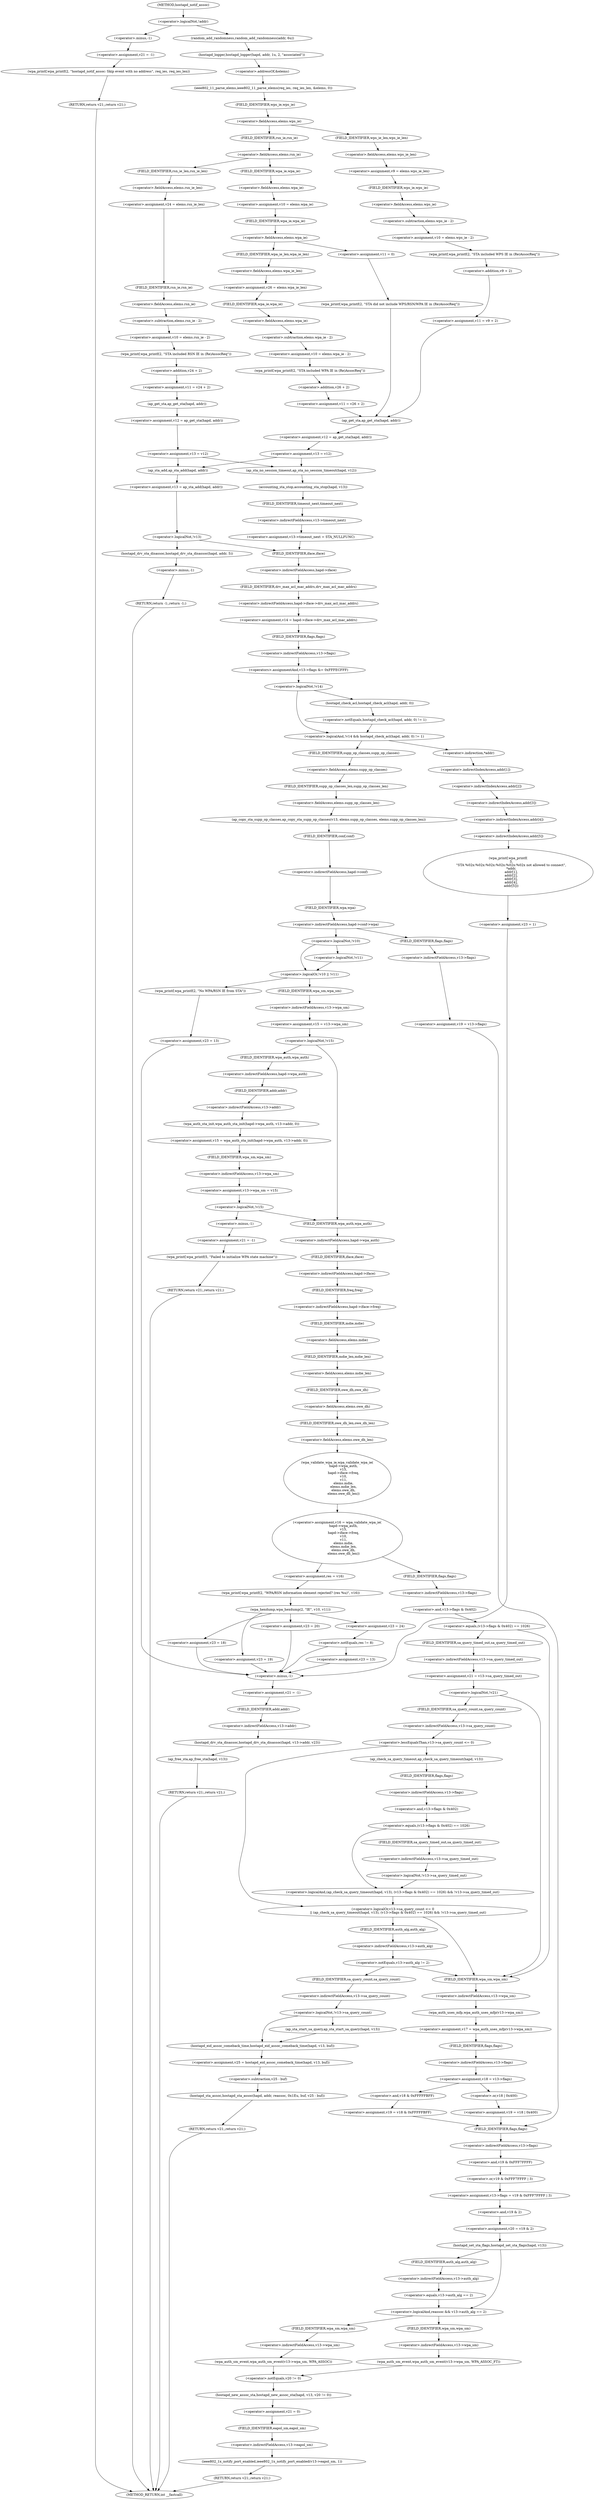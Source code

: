 digraph hostapd_notif_assoc {  
"1000149" [label = "(<operator>.logicalNot,!addr)" ]
"1000152" [label = "(<operator>.assignment,v21 = -1)" ]
"1000154" [label = "(<operator>.minus,-1)" ]
"1000156" [label = "(wpa_printf,wpa_printf(2, \"hostapd_notif_assoc: Skip event with no address\", req_ies, req_ies_len))" ]
"1000161" [label = "(RETURN,return v21;,return v21;)" ]
"1000163" [label = "(random_add_randomness,random_add_randomness(addr, 6u))" ]
"1000166" [label = "(hostapd_logger,hostapd_logger(hapd, addr, 1u, 2, \"associated\"))" ]
"1000172" [label = "(ieee802_11_parse_elems,ieee802_11_parse_elems(req_ies, req_ies_len, &elems, 0))" ]
"1000175" [label = "(<operator>.addressOf,&elems)" ]
"1000179" [label = "(<operator>.fieldAccess,elems.wps_ie)" ]
"1000181" [label = "(FIELD_IDENTIFIER,wps_ie,wps_ie)" ]
"1000183" [label = "(<operator>.assignment,v9 = elems.wps_ie_len)" ]
"1000185" [label = "(<operator>.fieldAccess,elems.wps_ie_len)" ]
"1000187" [label = "(FIELD_IDENTIFIER,wps_ie_len,wps_ie_len)" ]
"1000188" [label = "(<operator>.assignment,v10 = elems.wps_ie - 2)" ]
"1000190" [label = "(<operator>.subtraction,elems.wps_ie - 2)" ]
"1000191" [label = "(<operator>.fieldAccess,elems.wps_ie)" ]
"1000193" [label = "(FIELD_IDENTIFIER,wps_ie,wps_ie)" ]
"1000195" [label = "(wpa_printf,wpa_printf(2, \"STA included WPS IE in (Re)AssocReq\"))" ]
"1000198" [label = "(<operator>.assignment,v11 = v9 + 2)" ]
"1000200" [label = "(<operator>.addition,v9 + 2)" ]
"1000206" [label = "(<operator>.fieldAccess,elems.rsn_ie)" ]
"1000208" [label = "(FIELD_IDENTIFIER,rsn_ie,rsn_ie)" ]
"1000210" [label = "(<operator>.assignment,v24 = elems.rsn_ie_len)" ]
"1000212" [label = "(<operator>.fieldAccess,elems.rsn_ie_len)" ]
"1000214" [label = "(FIELD_IDENTIFIER,rsn_ie_len,rsn_ie_len)" ]
"1000215" [label = "(<operator>.assignment,v10 = elems.rsn_ie - 2)" ]
"1000217" [label = "(<operator>.subtraction,elems.rsn_ie - 2)" ]
"1000218" [label = "(<operator>.fieldAccess,elems.rsn_ie)" ]
"1000220" [label = "(FIELD_IDENTIFIER,rsn_ie,rsn_ie)" ]
"1000222" [label = "(wpa_printf,wpa_printf(2, \"STA included RSN IE in (Re)AssocReq\"))" ]
"1000225" [label = "(<operator>.assignment,v11 = v24 + 2)" ]
"1000227" [label = "(<operator>.addition,v24 + 2)" ]
"1000230" [label = "(<operator>.assignment,v12 = ap_get_sta(hapd, addr))" ]
"1000232" [label = "(ap_get_sta,ap_get_sta(hapd, addr))" ]
"1000235" [label = "(<operator>.assignment,v13 = v12)" ]
"1000242" [label = "(<operator>.assignment,v10 = elems.wpa_ie)" ]
"1000244" [label = "(<operator>.fieldAccess,elems.wpa_ie)" ]
"1000246" [label = "(FIELD_IDENTIFIER,wpa_ie,wpa_ie)" ]
"1000248" [label = "(<operator>.fieldAccess,elems.wpa_ie)" ]
"1000250" [label = "(FIELD_IDENTIFIER,wpa_ie,wpa_ie)" ]
"1000252" [label = "(<operator>.assignment,v26 = elems.wpa_ie_len)" ]
"1000254" [label = "(<operator>.fieldAccess,elems.wpa_ie_len)" ]
"1000256" [label = "(FIELD_IDENTIFIER,wpa_ie_len,wpa_ie_len)" ]
"1000257" [label = "(<operator>.assignment,v10 = elems.wpa_ie - 2)" ]
"1000259" [label = "(<operator>.subtraction,elems.wpa_ie - 2)" ]
"1000260" [label = "(<operator>.fieldAccess,elems.wpa_ie)" ]
"1000262" [label = "(FIELD_IDENTIFIER,wpa_ie,wpa_ie)" ]
"1000264" [label = "(wpa_printf,wpa_printf(2, \"STA included WPA IE in (Re)AssocReq\"))" ]
"1000267" [label = "(<operator>.assignment,v11 = v26 + 2)" ]
"1000269" [label = "(<operator>.addition,v26 + 2)" ]
"1000274" [label = "(<operator>.assignment,v11 = 0)" ]
"1000277" [label = "(wpa_printf,wpa_printf(2, \"STA did not include WPS/RSN/WPA IE in (Re)AssocReq\"))" ]
"1000280" [label = "(<operator>.assignment,v12 = ap_get_sta(hapd, addr))" ]
"1000282" [label = "(ap_get_sta,ap_get_sta(hapd, addr))" ]
"1000285" [label = "(<operator>.assignment,v13 = v12)" ]
"1000292" [label = "(ap_sta_no_session_timeout,ap_sta_no_session_timeout(hapd, v12))" ]
"1000295" [label = "(accounting_sta_stop,accounting_sta_stop(hapd, v13))" ]
"1000298" [label = "(<operator>.assignment,v13->timeout_next = STA_NULLFUNC)" ]
"1000299" [label = "(<operator>.indirectFieldAccess,v13->timeout_next)" ]
"1000301" [label = "(FIELD_IDENTIFIER,timeout_next,timeout_next)" ]
"1000305" [label = "(<operator>.assignment,v13 = ap_sta_add(hapd, addr))" ]
"1000307" [label = "(ap_sta_add,ap_sta_add(hapd, addr))" ]
"1000311" [label = "(<operator>.logicalNot,!v13)" ]
"1000314" [label = "(hostapd_drv_sta_disassoc,hostapd_drv_sta_disassoc(hapd, addr, 5))" ]
"1000318" [label = "(RETURN,return -1;,return -1;)" ]
"1000319" [label = "(<operator>.minus,-1)" ]
"1000322" [label = "(<operator>.assignment,v14 = hapd->iface->drv_max_acl_mac_addrs)" ]
"1000324" [label = "(<operator>.indirectFieldAccess,hapd->iface->drv_max_acl_mac_addrs)" ]
"1000325" [label = "(<operator>.indirectFieldAccess,hapd->iface)" ]
"1000327" [label = "(FIELD_IDENTIFIER,iface,iface)" ]
"1000328" [label = "(FIELD_IDENTIFIER,drv_max_acl_mac_addrs,drv_max_acl_mac_addrs)" ]
"1000329" [label = "(<operators>.assignmentAnd,v13->flags &= 0xFFFECFFF)" ]
"1000330" [label = "(<operator>.indirectFieldAccess,v13->flags)" ]
"1000332" [label = "(FIELD_IDENTIFIER,flags,flags)" ]
"1000335" [label = "(<operator>.logicalAnd,!v14 && hostapd_check_acl(hapd, addr, 0) != 1)" ]
"1000336" [label = "(<operator>.logicalNot,!v14)" ]
"1000338" [label = "(<operator>.notEquals,hostapd_check_acl(hapd, addr, 0) != 1)" ]
"1000339" [label = "(hostapd_check_acl,hostapd_check_acl(hapd, addr, 0))" ]
"1000345" [label = "(wpa_printf,wpa_printf(\n      3,\n      \"STA %02x:%02x:%02x:%02x:%02x:%02x not allowed to connect\",\n      *addr,\n      addr[1],\n      addr[2],\n      addr[3],\n      addr[4],\n      addr[5]))" ]
"1000348" [label = "(<operator>.indirection,*addr)" ]
"1000350" [label = "(<operator>.indirectIndexAccess,addr[1])" ]
"1000353" [label = "(<operator>.indirectIndexAccess,addr[2])" ]
"1000356" [label = "(<operator>.indirectIndexAccess,addr[3])" ]
"1000359" [label = "(<operator>.indirectIndexAccess,addr[4])" ]
"1000362" [label = "(<operator>.indirectIndexAccess,addr[5])" ]
"1000365" [label = "(<operator>.assignment,v23 = 1)" ]
"1000369" [label = "(<operator>.assignment,v21 = -1)" ]
"1000371" [label = "(<operator>.minus,-1)" ]
"1000373" [label = "(hostapd_drv_sta_disassoc,hostapd_drv_sta_disassoc(hapd, v13->addr, v23))" ]
"1000375" [label = "(<operator>.indirectFieldAccess,v13->addr)" ]
"1000377" [label = "(FIELD_IDENTIFIER,addr,addr)" ]
"1000379" [label = "(ap_free_sta,ap_free_sta(hapd, v13))" ]
"1000382" [label = "(RETURN,return v21;,return v21;)" ]
"1000384" [label = "(ap_copy_sta_supp_op_classes,ap_copy_sta_supp_op_classes(v13, elems.supp_op_classes, elems.supp_op_classes_len))" ]
"1000386" [label = "(<operator>.fieldAccess,elems.supp_op_classes)" ]
"1000388" [label = "(FIELD_IDENTIFIER,supp_op_classes,supp_op_classes)" ]
"1000389" [label = "(<operator>.fieldAccess,elems.supp_op_classes_len)" ]
"1000391" [label = "(FIELD_IDENTIFIER,supp_op_classes_len,supp_op_classes_len)" ]
"1000393" [label = "(<operator>.indirectFieldAccess,hapd->conf->wpa)" ]
"1000394" [label = "(<operator>.indirectFieldAccess,hapd->conf)" ]
"1000396" [label = "(FIELD_IDENTIFIER,conf,conf)" ]
"1000397" [label = "(FIELD_IDENTIFIER,wpa,wpa)" ]
"1000400" [label = "(<operator>.logicalOr,!v10 || !v11)" ]
"1000401" [label = "(<operator>.logicalNot,!v10)" ]
"1000403" [label = "(<operator>.logicalNot,!v11)" ]
"1000406" [label = "(wpa_printf,wpa_printf(2, \"No WPA/RSN IE from STA\"))" ]
"1000409" [label = "(<operator>.assignment,v23 = 13)" ]
"1000413" [label = "(<operator>.assignment,v15 = v13->wpa_sm)" ]
"1000415" [label = "(<operator>.indirectFieldAccess,v13->wpa_sm)" ]
"1000417" [label = "(FIELD_IDENTIFIER,wpa_sm,wpa_sm)" ]
"1000419" [label = "(<operator>.logicalNot,!v15)" ]
"1000422" [label = "(<operator>.assignment,v15 = wpa_auth_sta_init(hapd->wpa_auth, v13->addr, 0))" ]
"1000424" [label = "(wpa_auth_sta_init,wpa_auth_sta_init(hapd->wpa_auth, v13->addr, 0))" ]
"1000425" [label = "(<operator>.indirectFieldAccess,hapd->wpa_auth)" ]
"1000427" [label = "(FIELD_IDENTIFIER,wpa_auth,wpa_auth)" ]
"1000428" [label = "(<operator>.indirectFieldAccess,v13->addr)" ]
"1000430" [label = "(FIELD_IDENTIFIER,addr,addr)" ]
"1000432" [label = "(<operator>.assignment,v13->wpa_sm = v15)" ]
"1000433" [label = "(<operator>.indirectFieldAccess,v13->wpa_sm)" ]
"1000435" [label = "(FIELD_IDENTIFIER,wpa_sm,wpa_sm)" ]
"1000438" [label = "(<operator>.logicalNot,!v15)" ]
"1000441" [label = "(<operator>.assignment,v21 = -1)" ]
"1000443" [label = "(<operator>.minus,-1)" ]
"1000445" [label = "(wpa_printf,wpa_printf(5, \"Failed to initialize WPA state machine\"))" ]
"1000448" [label = "(RETURN,return v21;,return v21;)" ]
"1000450" [label = "(<operator>.assignment,v16 = wpa_validate_wpa_ie(\n            hapd->wpa_auth,\n            v15,\n            hapd->iface->freq,\n            v10,\n            v11,\n            elems.mdie,\n            elems.mdie_len,\n            elems.owe_dh,\n            elems.owe_dh_len))" ]
"1000452" [label = "(wpa_validate_wpa_ie,wpa_validate_wpa_ie(\n            hapd->wpa_auth,\n            v15,\n            hapd->iface->freq,\n            v10,\n            v11,\n            elems.mdie,\n            elems.mdie_len,\n            elems.owe_dh,\n            elems.owe_dh_len))" ]
"1000453" [label = "(<operator>.indirectFieldAccess,hapd->wpa_auth)" ]
"1000455" [label = "(FIELD_IDENTIFIER,wpa_auth,wpa_auth)" ]
"1000457" [label = "(<operator>.indirectFieldAccess,hapd->iface->freq)" ]
"1000458" [label = "(<operator>.indirectFieldAccess,hapd->iface)" ]
"1000460" [label = "(FIELD_IDENTIFIER,iface,iface)" ]
"1000461" [label = "(FIELD_IDENTIFIER,freq,freq)" ]
"1000464" [label = "(<operator>.fieldAccess,elems.mdie)" ]
"1000466" [label = "(FIELD_IDENTIFIER,mdie,mdie)" ]
"1000467" [label = "(<operator>.fieldAccess,elems.mdie_len)" ]
"1000469" [label = "(FIELD_IDENTIFIER,mdie_len,mdie_len)" ]
"1000470" [label = "(<operator>.fieldAccess,elems.owe_dh)" ]
"1000472" [label = "(FIELD_IDENTIFIER,owe_dh,owe_dh)" ]
"1000473" [label = "(<operator>.fieldAccess,elems.owe_dh_len)" ]
"1000475" [label = "(FIELD_IDENTIFIER,owe_dh_len,owe_dh_len)" ]
"1000479" [label = "(<operator>.assignment,res = v16)" ]
"1000482" [label = "(wpa_printf,wpa_printf(2, \"WPA/RSN information element rejected? (res %u)\", v16))" ]
"1000486" [label = "(wpa_hexdump,wpa_hexdump(2, \"IE\", v10, v11))" ]
"1000495" [label = "(<operator>.assignment,v23 = 18)" ]
"1000500" [label = "(<operator>.assignment,v23 = 19)" ]
"1000505" [label = "(<operator>.assignment,v23 = 20)" ]
"1000510" [label = "(<operator>.assignment,v23 = 24)" ]
"1000514" [label = "(<operator>.notEquals,res != 8)" ]
"1000517" [label = "(<operator>.assignment,v23 = 13)" ]
"1000523" [label = "(<operator>.equals,(v13->flags & 0x402) == 1026)" ]
"1000524" [label = "(<operator>.and,v13->flags & 0x402)" ]
"1000525" [label = "(<operator>.indirectFieldAccess,v13->flags)" ]
"1000527" [label = "(FIELD_IDENTIFIER,flags,flags)" ]
"1000531" [label = "(<operator>.assignment,v21 = v13->sa_query_timed_out)" ]
"1000533" [label = "(<operator>.indirectFieldAccess,v13->sa_query_timed_out)" ]
"1000535" [label = "(FIELD_IDENTIFIER,sa_query_timed_out,sa_query_timed_out)" ]
"1000537" [label = "(<operator>.logicalNot,!v21)" ]
"1000541" [label = "(<operator>.logicalOr,v13->sa_query_count <= 0\n          || (ap_check_sa_query_timeout(hapd, v13), (v13->flags & 0x402) == 1026) && !v13->sa_query_timed_out)" ]
"1000542" [label = "(<operator>.lessEqualsThan,v13->sa_query_count <= 0)" ]
"1000543" [label = "(<operator>.indirectFieldAccess,v13->sa_query_count)" ]
"1000545" [label = "(FIELD_IDENTIFIER,sa_query_count,sa_query_count)" ]
"1000547" [label = "(<operator>.logicalAnd,(ap_check_sa_query_timeout(hapd, v13), (v13->flags & 0x402) == 1026) && !v13->sa_query_timed_out)" ]
"1000549" [label = "(ap_check_sa_query_timeout,ap_check_sa_query_timeout(hapd, v13))" ]
"1000552" [label = "(<operator>.equals,(v13->flags & 0x402) == 1026)" ]
"1000553" [label = "(<operator>.and,v13->flags & 0x402)" ]
"1000554" [label = "(<operator>.indirectFieldAccess,v13->flags)" ]
"1000556" [label = "(FIELD_IDENTIFIER,flags,flags)" ]
"1000559" [label = "(<operator>.logicalNot,!v13->sa_query_timed_out)" ]
"1000560" [label = "(<operator>.indirectFieldAccess,v13->sa_query_timed_out)" ]
"1000562" [label = "(FIELD_IDENTIFIER,sa_query_timed_out,sa_query_timed_out)" ]
"1000565" [label = "(<operator>.notEquals,v13->auth_alg != 2)" ]
"1000566" [label = "(<operator>.indirectFieldAccess,v13->auth_alg)" ]
"1000568" [label = "(FIELD_IDENTIFIER,auth_alg,auth_alg)" ]
"1000572" [label = "(<operator>.logicalNot,!v13->sa_query_count)" ]
"1000573" [label = "(<operator>.indirectFieldAccess,v13->sa_query_count)" ]
"1000575" [label = "(FIELD_IDENTIFIER,sa_query_count,sa_query_count)" ]
"1000576" [label = "(ap_sta_start_sa_query,ap_sta_start_sa_query(hapd, v13))" ]
"1000579" [label = "(<operator>.assignment,v25 = hostapd_eid_assoc_comeback_time(hapd, v13, buf))" ]
"1000581" [label = "(hostapd_eid_assoc_comeback_time,hostapd_eid_assoc_comeback_time(hapd, v13, buf))" ]
"1000585" [label = "(hostapd_sta_assoc,hostapd_sta_assoc(hapd, addr, reassoc, 0x1Eu, buf, v25 - buf))" ]
"1000591" [label = "(<operator>.subtraction,v25 - buf)" ]
"1000594" [label = "(RETURN,return v21;,return v21;)" ]
"1000596" [label = "(<operator>.assignment,v17 = wpa_auth_uses_mfp(v13->wpa_sm))" ]
"1000598" [label = "(wpa_auth_uses_mfp,wpa_auth_uses_mfp(v13->wpa_sm))" ]
"1000599" [label = "(<operator>.indirectFieldAccess,v13->wpa_sm)" ]
"1000601" [label = "(FIELD_IDENTIFIER,wpa_sm,wpa_sm)" ]
"1000602" [label = "(<operator>.assignment,v18 = v13->flags)" ]
"1000604" [label = "(<operator>.indirectFieldAccess,v13->flags)" ]
"1000606" [label = "(FIELD_IDENTIFIER,flags,flags)" ]
"1000609" [label = "(<operator>.assignment,v19 = v18 | 0x400)" ]
"1000611" [label = "(<operator>.or,v18 | 0x400)" ]
"1000615" [label = "(<operator>.assignment,v19 = v18 & 0xFFFFFBFF)" ]
"1000617" [label = "(<operator>.and,v18 & 0xFFFFFBFF)" ]
"1000622" [label = "(<operator>.assignment,v19 = v13->flags)" ]
"1000624" [label = "(<operator>.indirectFieldAccess,v13->flags)" ]
"1000626" [label = "(FIELD_IDENTIFIER,flags,flags)" ]
"1000627" [label = "(<operator>.assignment,v13->flags = v19 & 0xFFF7FFFF | 3)" ]
"1000628" [label = "(<operator>.indirectFieldAccess,v13->flags)" ]
"1000630" [label = "(FIELD_IDENTIFIER,flags,flags)" ]
"1000631" [label = "(<operator>.or,v19 & 0xFFF7FFFF | 3)" ]
"1000632" [label = "(<operator>.and,v19 & 0xFFF7FFFF)" ]
"1000636" [label = "(<operator>.assignment,v20 = v19 & 2)" ]
"1000638" [label = "(<operator>.and,v19 & 2)" ]
"1000641" [label = "(hostapd_set_sta_flags,hostapd_set_sta_flags(hapd, v13))" ]
"1000645" [label = "(<operator>.logicalAnd,reassoc && v13->auth_alg == 2)" ]
"1000647" [label = "(<operator>.equals,v13->auth_alg == 2)" ]
"1000648" [label = "(<operator>.indirectFieldAccess,v13->auth_alg)" ]
"1000650" [label = "(FIELD_IDENTIFIER,auth_alg,auth_alg)" ]
"1000652" [label = "(wpa_auth_sm_event,wpa_auth_sm_event(v13->wpa_sm, WPA_ASSOC_FT))" ]
"1000653" [label = "(<operator>.indirectFieldAccess,v13->wpa_sm)" ]
"1000655" [label = "(FIELD_IDENTIFIER,wpa_sm,wpa_sm)" ]
"1000658" [label = "(wpa_auth_sm_event,wpa_auth_sm_event(v13->wpa_sm, WPA_ASSOC))" ]
"1000659" [label = "(<operator>.indirectFieldAccess,v13->wpa_sm)" ]
"1000661" [label = "(FIELD_IDENTIFIER,wpa_sm,wpa_sm)" ]
"1000663" [label = "(hostapd_new_assoc_sta,hostapd_new_assoc_sta(hapd, v13, v20 != 0))" ]
"1000666" [label = "(<operator>.notEquals,v20 != 0)" ]
"1000669" [label = "(<operator>.assignment,v21 = 0)" ]
"1000672" [label = "(ieee802_1x_notify_port_enabled,ieee802_1x_notify_port_enabled(v13->eapol_sm, 1))" ]
"1000673" [label = "(<operator>.indirectFieldAccess,v13->eapol_sm)" ]
"1000675" [label = "(FIELD_IDENTIFIER,eapol_sm,eapol_sm)" ]
"1000677" [label = "(RETURN,return v21;,return v21;)" ]
"1000121" [label = "(METHOD,hostapd_notif_assoc)" ]
"1000679" [label = "(METHOD_RETURN,int __fastcall)" ]
  "1000149" -> "1000154" 
  "1000149" -> "1000163" 
  "1000152" -> "1000156" 
  "1000154" -> "1000152" 
  "1000156" -> "1000161" 
  "1000161" -> "1000679" 
  "1000163" -> "1000166" 
  "1000166" -> "1000175" 
  "1000172" -> "1000181" 
  "1000175" -> "1000172" 
  "1000179" -> "1000187" 
  "1000179" -> "1000208" 
  "1000181" -> "1000179" 
  "1000183" -> "1000193" 
  "1000185" -> "1000183" 
  "1000187" -> "1000185" 
  "1000188" -> "1000195" 
  "1000190" -> "1000188" 
  "1000191" -> "1000190" 
  "1000193" -> "1000191" 
  "1000195" -> "1000200" 
  "1000198" -> "1000282" 
  "1000200" -> "1000198" 
  "1000206" -> "1000214" 
  "1000206" -> "1000246" 
  "1000208" -> "1000206" 
  "1000210" -> "1000220" 
  "1000212" -> "1000210" 
  "1000214" -> "1000212" 
  "1000215" -> "1000222" 
  "1000217" -> "1000215" 
  "1000218" -> "1000217" 
  "1000220" -> "1000218" 
  "1000222" -> "1000227" 
  "1000225" -> "1000232" 
  "1000227" -> "1000225" 
  "1000230" -> "1000235" 
  "1000232" -> "1000230" 
  "1000235" -> "1000292" 
  "1000235" -> "1000307" 
  "1000242" -> "1000250" 
  "1000244" -> "1000242" 
  "1000246" -> "1000244" 
  "1000248" -> "1000256" 
  "1000248" -> "1000274" 
  "1000250" -> "1000248" 
  "1000252" -> "1000262" 
  "1000254" -> "1000252" 
  "1000256" -> "1000254" 
  "1000257" -> "1000264" 
  "1000259" -> "1000257" 
  "1000260" -> "1000259" 
  "1000262" -> "1000260" 
  "1000264" -> "1000269" 
  "1000267" -> "1000282" 
  "1000269" -> "1000267" 
  "1000274" -> "1000277" 
  "1000277" -> "1000282" 
  "1000280" -> "1000285" 
  "1000282" -> "1000280" 
  "1000285" -> "1000292" 
  "1000285" -> "1000307" 
  "1000292" -> "1000295" 
  "1000295" -> "1000301" 
  "1000298" -> "1000327" 
  "1000299" -> "1000298" 
  "1000301" -> "1000299" 
  "1000305" -> "1000311" 
  "1000307" -> "1000305" 
  "1000311" -> "1000314" 
  "1000311" -> "1000327" 
  "1000314" -> "1000319" 
  "1000318" -> "1000679" 
  "1000319" -> "1000318" 
  "1000322" -> "1000332" 
  "1000324" -> "1000322" 
  "1000325" -> "1000328" 
  "1000327" -> "1000325" 
  "1000328" -> "1000324" 
  "1000329" -> "1000336" 
  "1000330" -> "1000329" 
  "1000332" -> "1000330" 
  "1000335" -> "1000348" 
  "1000335" -> "1000388" 
  "1000336" -> "1000335" 
  "1000336" -> "1000339" 
  "1000338" -> "1000335" 
  "1000339" -> "1000338" 
  "1000345" -> "1000365" 
  "1000348" -> "1000350" 
  "1000350" -> "1000353" 
  "1000353" -> "1000356" 
  "1000356" -> "1000359" 
  "1000359" -> "1000362" 
  "1000362" -> "1000345" 
  "1000365" -> "1000371" 
  "1000369" -> "1000377" 
  "1000371" -> "1000369" 
  "1000373" -> "1000379" 
  "1000375" -> "1000373" 
  "1000377" -> "1000375" 
  "1000379" -> "1000382" 
  "1000382" -> "1000679" 
  "1000384" -> "1000396" 
  "1000386" -> "1000391" 
  "1000388" -> "1000386" 
  "1000389" -> "1000384" 
  "1000391" -> "1000389" 
  "1000393" -> "1000401" 
  "1000393" -> "1000626" 
  "1000394" -> "1000397" 
  "1000396" -> "1000394" 
  "1000397" -> "1000393" 
  "1000400" -> "1000406" 
  "1000400" -> "1000417" 
  "1000401" -> "1000400" 
  "1000401" -> "1000403" 
  "1000403" -> "1000400" 
  "1000406" -> "1000409" 
  "1000409" -> "1000371" 
  "1000413" -> "1000419" 
  "1000415" -> "1000413" 
  "1000417" -> "1000415" 
  "1000419" -> "1000427" 
  "1000419" -> "1000455" 
  "1000422" -> "1000435" 
  "1000424" -> "1000422" 
  "1000425" -> "1000430" 
  "1000427" -> "1000425" 
  "1000428" -> "1000424" 
  "1000430" -> "1000428" 
  "1000432" -> "1000438" 
  "1000433" -> "1000432" 
  "1000435" -> "1000433" 
  "1000438" -> "1000443" 
  "1000438" -> "1000455" 
  "1000441" -> "1000445" 
  "1000443" -> "1000441" 
  "1000445" -> "1000448" 
  "1000448" -> "1000679" 
  "1000450" -> "1000479" 
  "1000450" -> "1000527" 
  "1000452" -> "1000450" 
  "1000453" -> "1000460" 
  "1000455" -> "1000453" 
  "1000457" -> "1000466" 
  "1000458" -> "1000461" 
  "1000460" -> "1000458" 
  "1000461" -> "1000457" 
  "1000464" -> "1000469" 
  "1000466" -> "1000464" 
  "1000467" -> "1000472" 
  "1000469" -> "1000467" 
  "1000470" -> "1000475" 
  "1000472" -> "1000470" 
  "1000473" -> "1000452" 
  "1000475" -> "1000473" 
  "1000479" -> "1000482" 
  "1000482" -> "1000486" 
  "1000486" -> "1000495" 
  "1000486" -> "1000500" 
  "1000486" -> "1000505" 
  "1000486" -> "1000510" 
  "1000495" -> "1000371" 
  "1000500" -> "1000371" 
  "1000505" -> "1000371" 
  "1000510" -> "1000514" 
  "1000514" -> "1000517" 
  "1000514" -> "1000371" 
  "1000517" -> "1000371" 
  "1000523" -> "1000535" 
  "1000523" -> "1000601" 
  "1000524" -> "1000523" 
  "1000525" -> "1000524" 
  "1000527" -> "1000525" 
  "1000531" -> "1000537" 
  "1000533" -> "1000531" 
  "1000535" -> "1000533" 
  "1000537" -> "1000545" 
  "1000537" -> "1000601" 
  "1000541" -> "1000568" 
  "1000541" -> "1000601" 
  "1000542" -> "1000541" 
  "1000542" -> "1000549" 
  "1000543" -> "1000542" 
  "1000545" -> "1000543" 
  "1000547" -> "1000541" 
  "1000549" -> "1000556" 
  "1000552" -> "1000547" 
  "1000552" -> "1000562" 
  "1000553" -> "1000552" 
  "1000554" -> "1000553" 
  "1000556" -> "1000554" 
  "1000559" -> "1000547" 
  "1000560" -> "1000559" 
  "1000562" -> "1000560" 
  "1000565" -> "1000575" 
  "1000565" -> "1000601" 
  "1000566" -> "1000565" 
  "1000568" -> "1000566" 
  "1000572" -> "1000576" 
  "1000572" -> "1000581" 
  "1000573" -> "1000572" 
  "1000575" -> "1000573" 
  "1000576" -> "1000581" 
  "1000579" -> "1000591" 
  "1000581" -> "1000579" 
  "1000585" -> "1000594" 
  "1000591" -> "1000585" 
  "1000594" -> "1000679" 
  "1000596" -> "1000606" 
  "1000598" -> "1000596" 
  "1000599" -> "1000598" 
  "1000601" -> "1000599" 
  "1000602" -> "1000611" 
  "1000602" -> "1000617" 
  "1000604" -> "1000602" 
  "1000606" -> "1000604" 
  "1000609" -> "1000630" 
  "1000611" -> "1000609" 
  "1000615" -> "1000630" 
  "1000617" -> "1000615" 
  "1000622" -> "1000630" 
  "1000624" -> "1000622" 
  "1000626" -> "1000624" 
  "1000627" -> "1000638" 
  "1000628" -> "1000632" 
  "1000630" -> "1000628" 
  "1000631" -> "1000627" 
  "1000632" -> "1000631" 
  "1000636" -> "1000641" 
  "1000638" -> "1000636" 
  "1000641" -> "1000645" 
  "1000641" -> "1000650" 
  "1000645" -> "1000655" 
  "1000645" -> "1000661" 
  "1000647" -> "1000645" 
  "1000648" -> "1000647" 
  "1000650" -> "1000648" 
  "1000652" -> "1000666" 
  "1000653" -> "1000652" 
  "1000655" -> "1000653" 
  "1000658" -> "1000666" 
  "1000659" -> "1000658" 
  "1000661" -> "1000659" 
  "1000663" -> "1000669" 
  "1000666" -> "1000663" 
  "1000669" -> "1000675" 
  "1000672" -> "1000677" 
  "1000673" -> "1000672" 
  "1000675" -> "1000673" 
  "1000677" -> "1000679" 
  "1000121" -> "1000149" 
}

